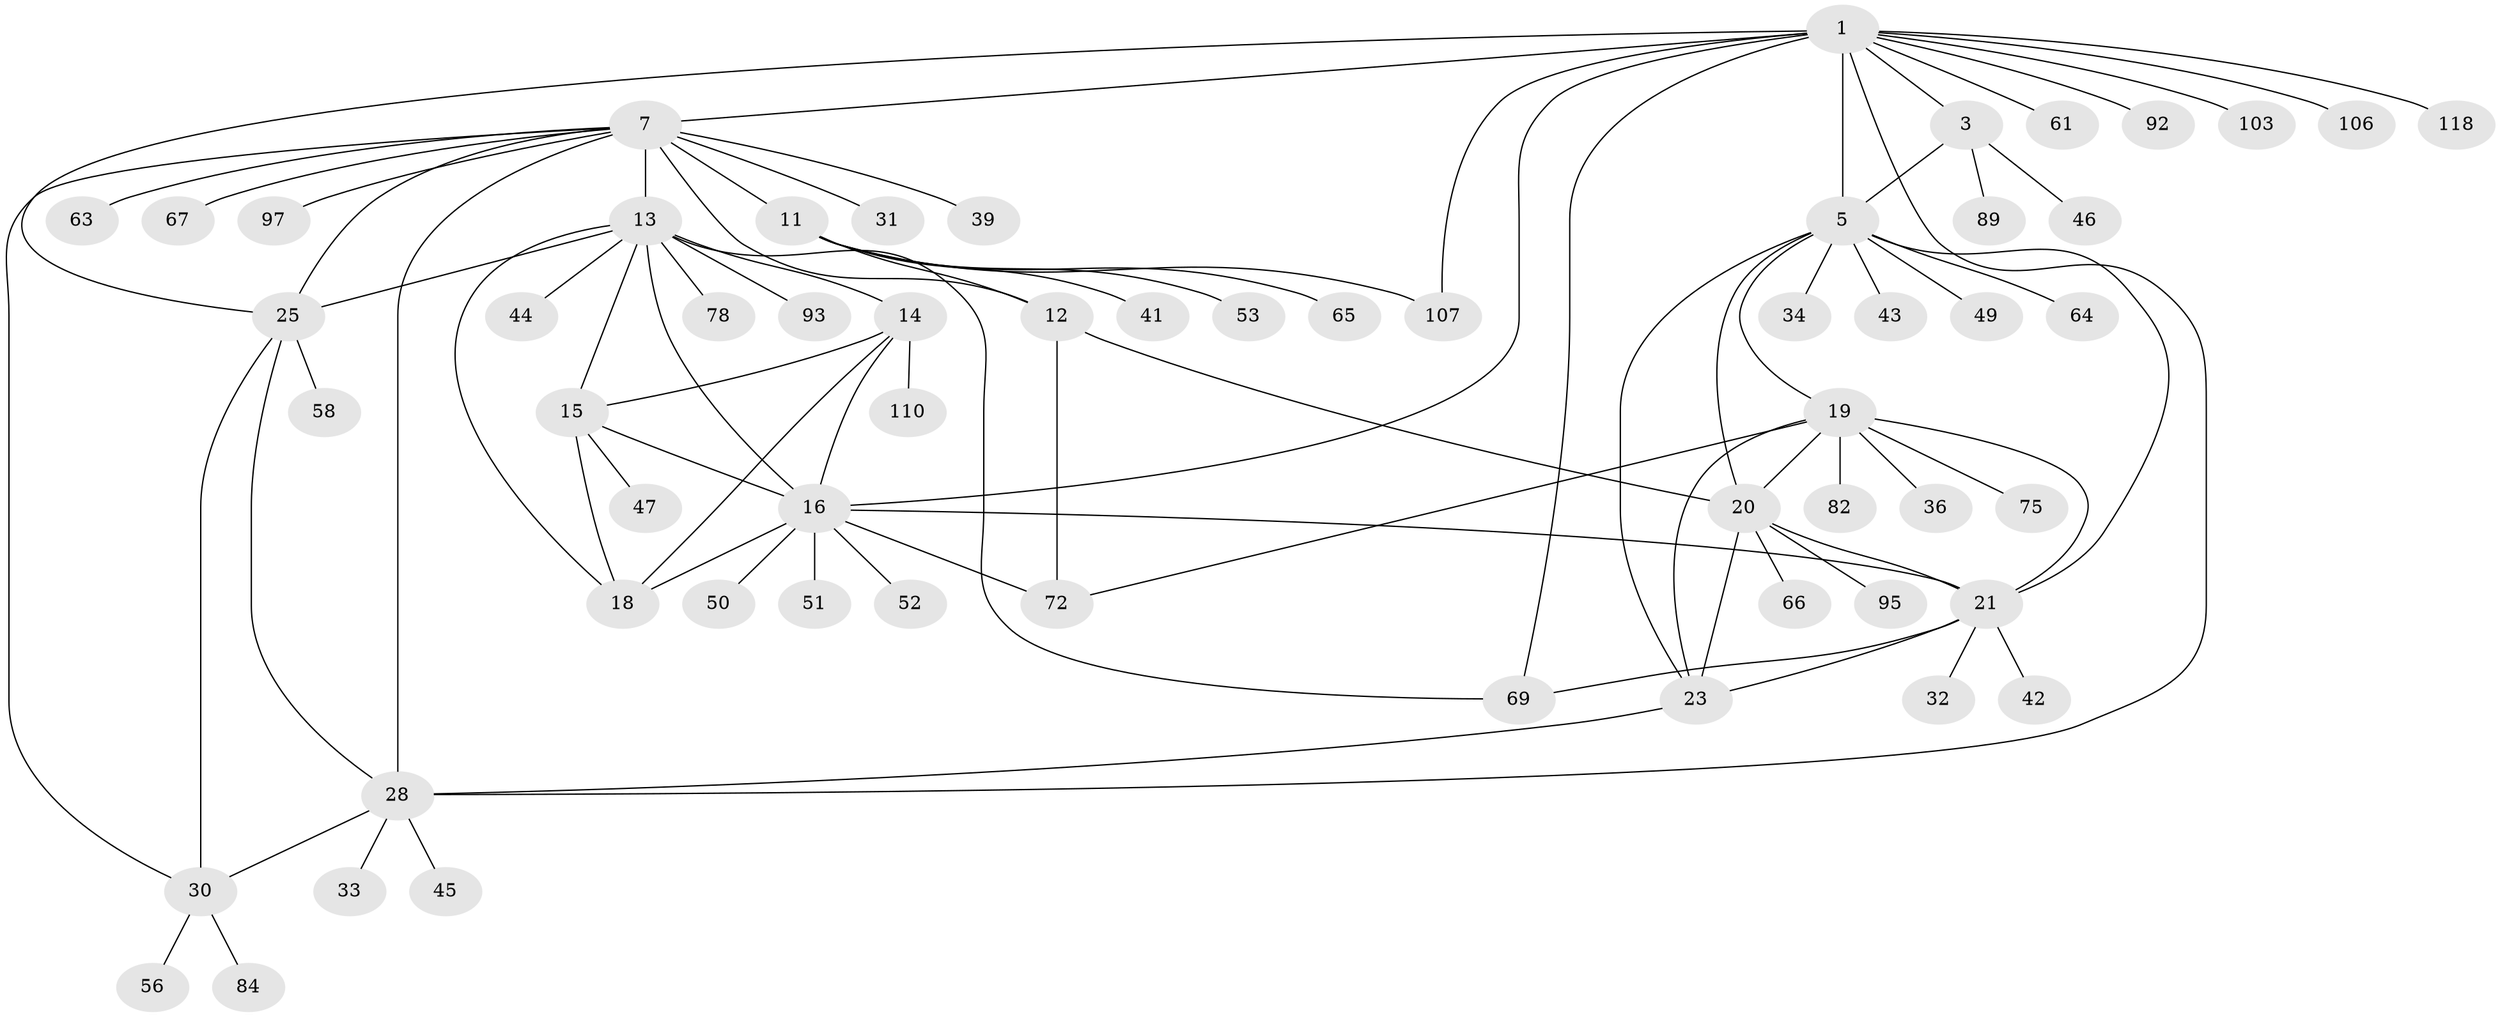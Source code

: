 // original degree distribution, {8: 0.058333333333333334, 7: 0.075, 10: 0.03333333333333333, 13: 0.008333333333333333, 9: 0.03333333333333333, 12: 0.016666666666666666, 6: 0.016666666666666666, 5: 0.008333333333333333, 1: 0.6, 2: 0.1, 4: 0.008333333333333333, 3: 0.041666666666666664}
// Generated by graph-tools (version 1.1) at 2025/16/03/09/25 04:16:06]
// undirected, 60 vertices, 88 edges
graph export_dot {
graph [start="1"]
  node [color=gray90,style=filled];
  1 [super="+2+4"];
  3;
  5 [super="+77+90+108+6+71"];
  7 [super="+9+8+98+76"];
  11;
  12;
  13 [super="+37"];
  14;
  15 [super="+73"];
  16 [super="+17"];
  18 [super="+117+104+80"];
  19 [super="+68"];
  20;
  21 [super="+54+22+114+119"];
  23 [super="+70+48+102"];
  25 [super="+87+101+85+38"];
  28 [super="+40+29"];
  30;
  31;
  32;
  33;
  34;
  36;
  39;
  41 [super="+109"];
  42;
  43;
  44 [super="+57"];
  45;
  46;
  47;
  49;
  50 [super="+60"];
  51 [super="+55"];
  52 [super="+59+79+62"];
  53;
  56;
  58;
  61;
  63;
  64;
  65;
  66;
  67;
  69 [super="+94+99"];
  72 [super="+96"];
  75;
  78;
  82;
  84;
  89;
  92;
  93;
  95;
  97;
  103;
  106;
  107;
  110;
  118;
  1 -- 3 [weight=3];
  1 -- 5 [weight=6];
  1 -- 61;
  1 -- 92;
  1 -- 106;
  1 -- 25;
  1 -- 107;
  1 -- 28;
  1 -- 69;
  1 -- 103;
  1 -- 7;
  1 -- 16;
  1 -- 118;
  3 -- 5 [weight=2];
  3 -- 46;
  3 -- 89;
  5 -- 64;
  5 -- 34;
  5 -- 43;
  5 -- 49;
  5 -- 19;
  5 -- 20;
  5 -- 21 [weight=2];
  5 -- 23;
  7 -- 11 [weight=4];
  7 -- 12 [weight=4];
  7 -- 31;
  7 -- 97;
  7 -- 67;
  7 -- 39;
  7 -- 13;
  7 -- 25 [weight=2];
  7 -- 28 [weight=4];
  7 -- 30 [weight=2];
  7 -- 63;
  11 -- 12;
  11 -- 41;
  11 -- 53;
  11 -- 65;
  11 -- 107;
  12 -- 20;
  12 -- 72;
  13 -- 14;
  13 -- 15;
  13 -- 16 [weight=2];
  13 -- 18;
  13 -- 25;
  13 -- 44;
  13 -- 69;
  13 -- 78;
  13 -- 93;
  14 -- 15;
  14 -- 16 [weight=2];
  14 -- 18;
  14 -- 110;
  15 -- 16 [weight=2];
  15 -- 18;
  15 -- 47;
  16 -- 18 [weight=2];
  16 -- 21 [weight=2];
  16 -- 51;
  16 -- 52;
  16 -- 72;
  16 -- 50;
  19 -- 20;
  19 -- 21 [weight=2];
  19 -- 23;
  19 -- 36;
  19 -- 72;
  19 -- 75;
  19 -- 82;
  20 -- 21 [weight=2];
  20 -- 23;
  20 -- 66;
  20 -- 95;
  21 -- 23 [weight=2];
  21 -- 69;
  21 -- 32;
  21 -- 42;
  23 -- 28;
  25 -- 28 [weight=2];
  25 -- 30;
  25 -- 58;
  28 -- 30 [weight=2];
  28 -- 33;
  28 -- 45;
  30 -- 56;
  30 -- 84;
}
